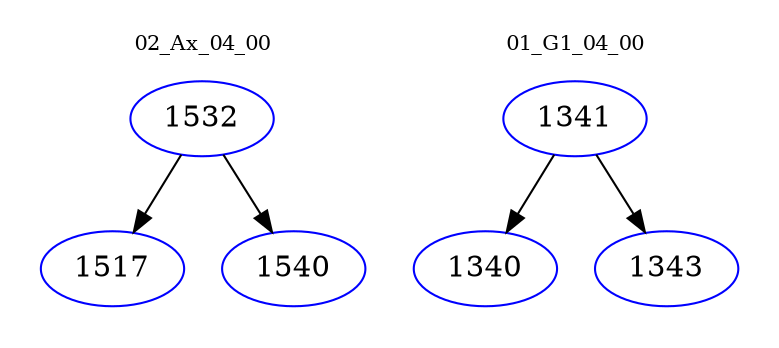 digraph{
subgraph cluster_0 {
color = white
label = "02_Ax_04_00";
fontsize=10;
T0_1532 [label="1532", color="blue"]
T0_1532 -> T0_1517 [color="black"]
T0_1517 [label="1517", color="blue"]
T0_1532 -> T0_1540 [color="black"]
T0_1540 [label="1540", color="blue"]
}
subgraph cluster_1 {
color = white
label = "01_G1_04_00";
fontsize=10;
T1_1341 [label="1341", color="blue"]
T1_1341 -> T1_1340 [color="black"]
T1_1340 [label="1340", color="blue"]
T1_1341 -> T1_1343 [color="black"]
T1_1343 [label="1343", color="blue"]
}
}
